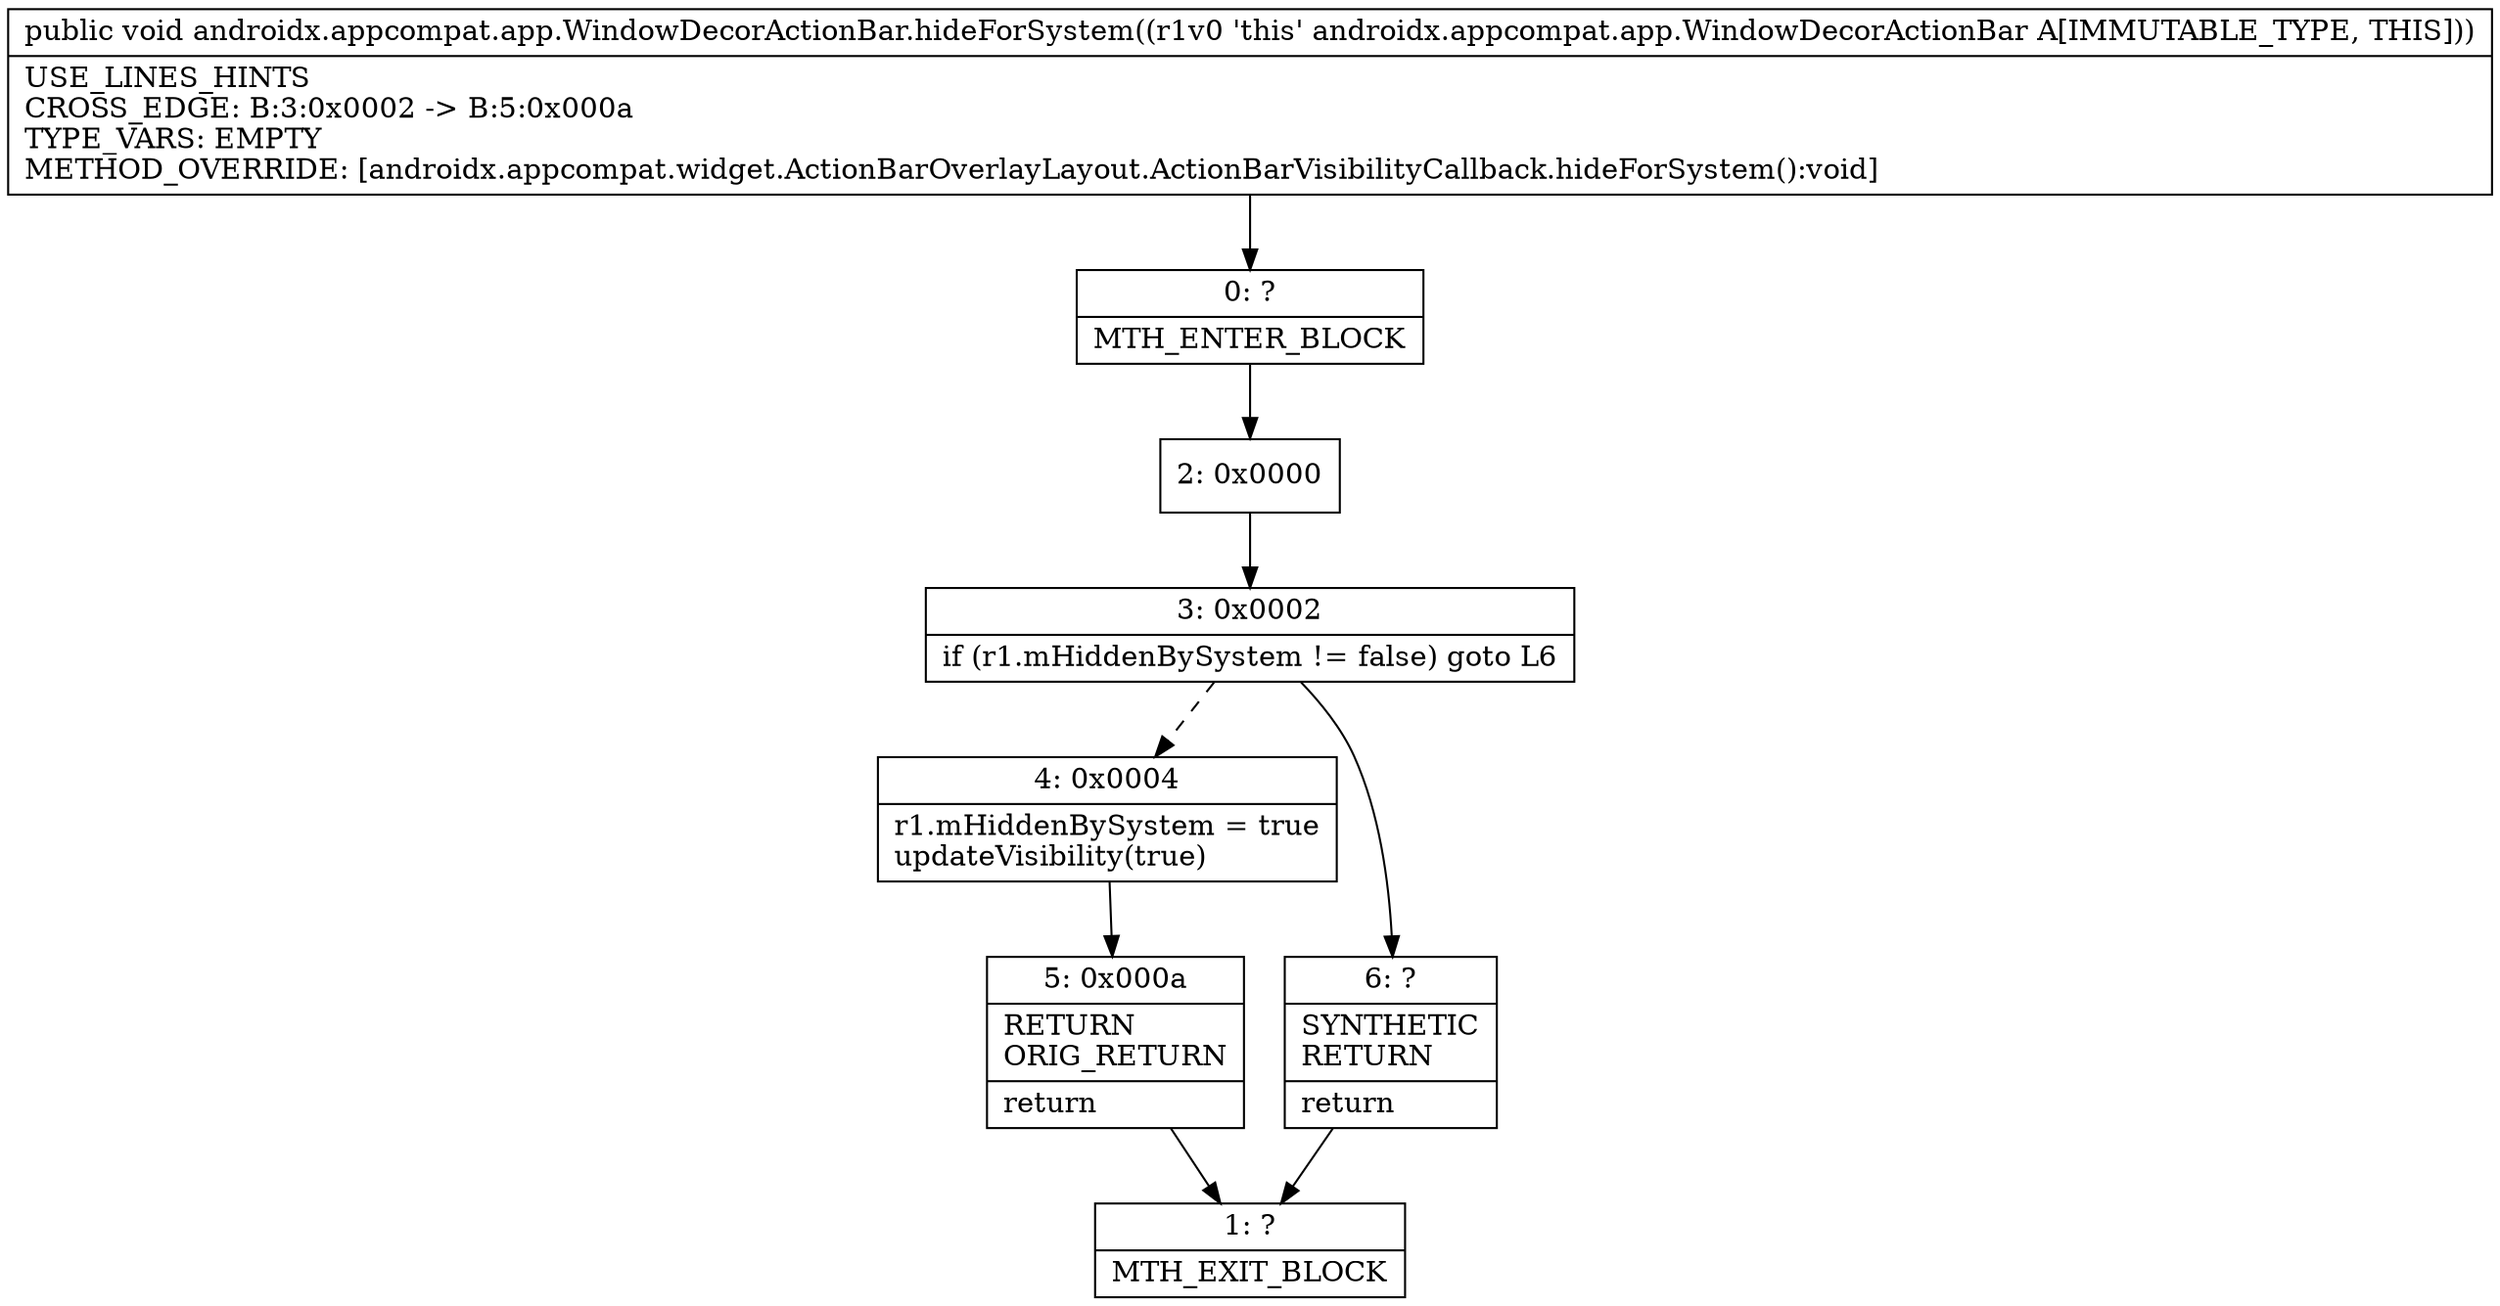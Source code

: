 digraph "CFG forandroidx.appcompat.app.WindowDecorActionBar.hideForSystem()V" {
Node_0 [shape=record,label="{0\:\ ?|MTH_ENTER_BLOCK\l}"];
Node_2 [shape=record,label="{2\:\ 0x0000}"];
Node_3 [shape=record,label="{3\:\ 0x0002|if (r1.mHiddenBySystem != false) goto L6\l}"];
Node_4 [shape=record,label="{4\:\ 0x0004|r1.mHiddenBySystem = true\lupdateVisibility(true)\l}"];
Node_5 [shape=record,label="{5\:\ 0x000a|RETURN\lORIG_RETURN\l|return\l}"];
Node_1 [shape=record,label="{1\:\ ?|MTH_EXIT_BLOCK\l}"];
Node_6 [shape=record,label="{6\:\ ?|SYNTHETIC\lRETURN\l|return\l}"];
MethodNode[shape=record,label="{public void androidx.appcompat.app.WindowDecorActionBar.hideForSystem((r1v0 'this' androidx.appcompat.app.WindowDecorActionBar A[IMMUTABLE_TYPE, THIS]))  | USE_LINES_HINTS\lCROSS_EDGE: B:3:0x0002 \-\> B:5:0x000a\lTYPE_VARS: EMPTY\lMETHOD_OVERRIDE: [androidx.appcompat.widget.ActionBarOverlayLayout.ActionBarVisibilityCallback.hideForSystem():void]\l}"];
MethodNode -> Node_0;Node_0 -> Node_2;
Node_2 -> Node_3;
Node_3 -> Node_4[style=dashed];
Node_3 -> Node_6;
Node_4 -> Node_5;
Node_5 -> Node_1;
Node_6 -> Node_1;
}

